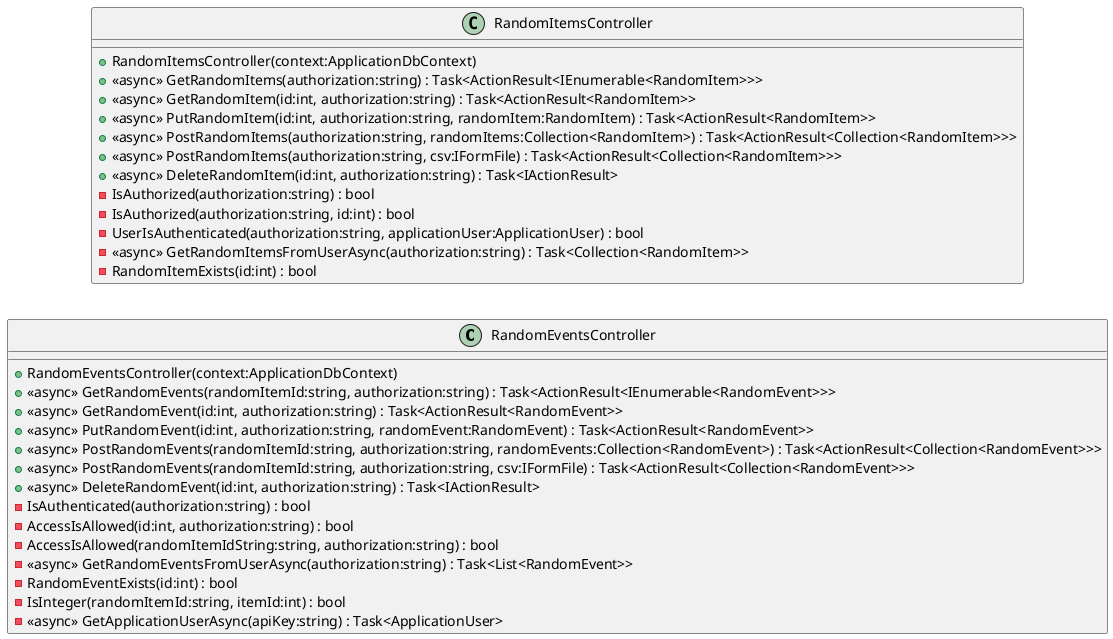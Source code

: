 @startuml Controller Class Diagram
left to right direction
skinparam shadowing false

class RandomEventsController {
    + RandomEventsController(context:ApplicationDbContext)
    + <<async>> GetRandomEvents(randomItemId:string, authorization:string) : Task<ActionResult<IEnumerable<RandomEvent>>>
    + <<async>> GetRandomEvent(id:int, authorization:string) : Task<ActionResult<RandomEvent>>
    + <<async>> PutRandomEvent(id:int, authorization:string, randomEvent:RandomEvent) : Task<ActionResult<RandomEvent>>
    + <<async>> PostRandomEvents(randomItemId:string, authorization:string, randomEvents:Collection<RandomEvent>) : Task<ActionResult<Collection<RandomEvent>>>
    + <<async>> PostRandomEvents(randomItemId:string, authorization:string, csv:IFormFile) : Task<ActionResult<Collection<RandomEvent>>>
    + <<async>> DeleteRandomEvent(id:int, authorization:string) : Task<IActionResult>
    - IsAuthenticated(authorization:string) : bool
    - AccessIsAllowed(id:int, authorization:string) : bool
    - AccessIsAllowed(randomItemIdString:string, authorization:string) : bool
    - <<async>> GetRandomEventsFromUserAsync(authorization:string) : Task<List<RandomEvent>>
    - RandomEventExists(id:int) : bool
    - IsInteger(randomItemId:string, itemId:int) : bool
    - <<async>> GetApplicationUserAsync(apiKey:string) : Task<ApplicationUser>
}

class RandomItemsController {
    + RandomItemsController(context:ApplicationDbContext)
    + <<async>> GetRandomItems(authorization:string) : Task<ActionResult<IEnumerable<RandomItem>>>
    + <<async>> GetRandomItem(id:int, authorization:string) : Task<ActionResult<RandomItem>>
    + <<async>> PutRandomItem(id:int, authorization:string, randomItem:RandomItem) : Task<ActionResult<RandomItem>>
    + <<async>> PostRandomItems(authorization:string, randomItems:Collection<RandomItem>) : Task<ActionResult<Collection<RandomItem>>>
    + <<async>> PostRandomItems(authorization:string, csv:IFormFile) : Task<ActionResult<Collection<RandomItem>>>
    + <<async>> DeleteRandomItem(id:int, authorization:string) : Task<IActionResult>
    - IsAuthorized(authorization:string) : bool
    - IsAuthorized(authorization:string, id:int) : bool
    - UserIsAuthenticated(authorization:string, applicationUser:ApplicationUser) : bool
    - <<async>> GetRandomItemsFromUserAsync(authorization:string) : Task<Collection<RandomItem>>
    - RandomItemExists(id:int) : bool
}
@enduml
